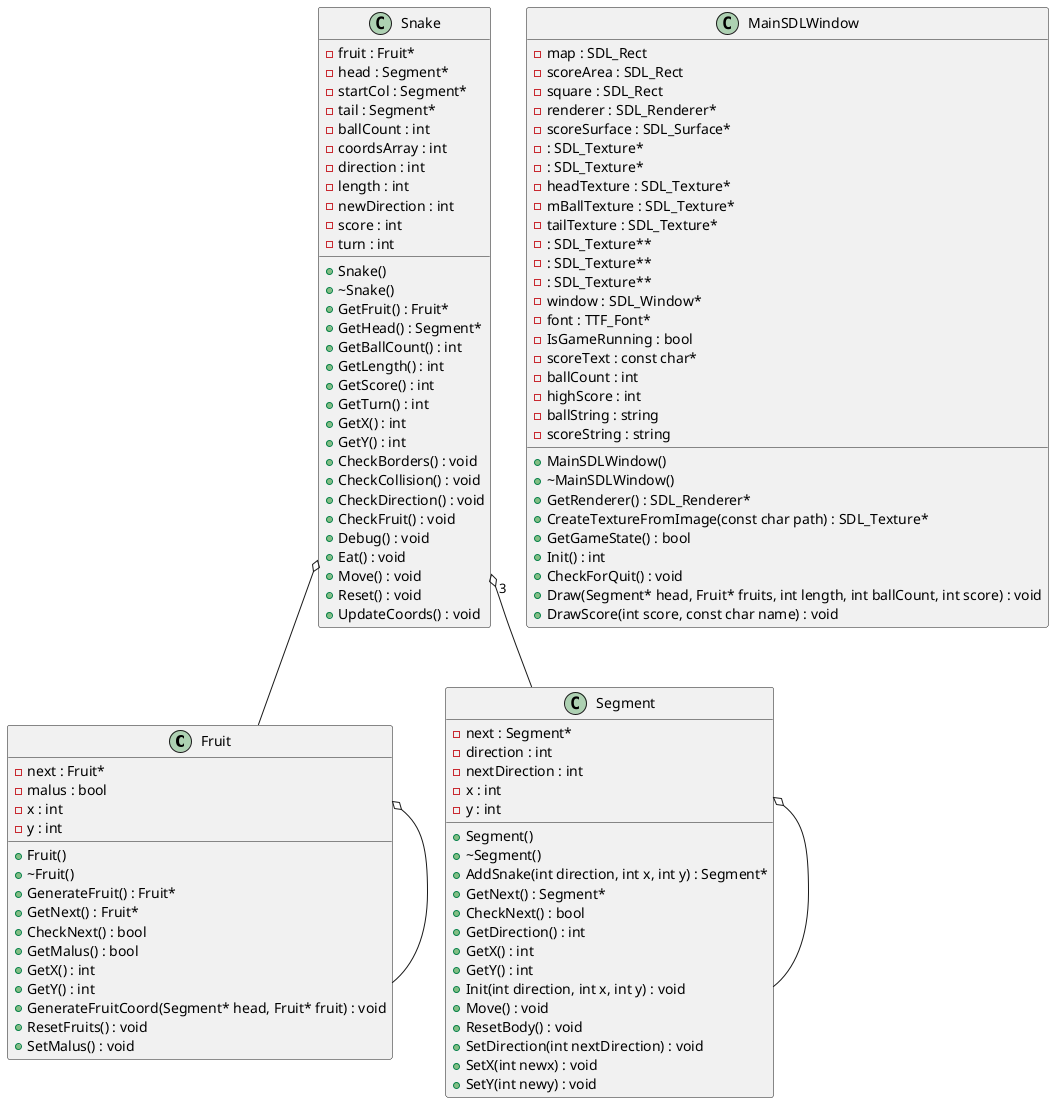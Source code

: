 @startuml





/' Objects '/

class Fruit {
	+Fruit()
	+~Fruit()
	+GenerateFruit() : Fruit*
	+GetNext() : Fruit*
	-next : Fruit*
	+CheckNext() : bool
	+GetMalus() : bool
	-malus : bool
	+GetX() : int
	+GetY() : int
	-x : int
	-y : int
	+GenerateFruitCoord(Segment* head, Fruit* fruit) : void
	+ResetFruits() : void
	+SetMalus() : void
}


class MainSDLWindow {
	+MainSDLWindow()
	+~MainSDLWindow()
	-map : SDL_Rect
	-scoreArea : SDL_Rect
	-square : SDL_Rect
	+GetRenderer() : SDL_Renderer*
	-renderer : SDL_Renderer*
	-scoreSurface : SDL_Surface*
	- : SDL_Texture*
	- : SDL_Texture*
	+CreateTextureFromImage(const char path) : SDL_Texture*
	-headTexture : SDL_Texture*
	-mBallTexture : SDL_Texture*
	-tailTexture : SDL_Texture*
	- : SDL_Texture**
	- : SDL_Texture**
	- : SDL_Texture**
	-window : SDL_Window*
	-font : TTF_Font*
	+GetGameState() : bool
	-IsGameRunning : bool
	-scoreText : const char*
	+Init() : int
	-ballCount : int
	-highScore : int
	-ballString : string
	-scoreString : string
	+CheckForQuit() : void
	+Draw(Segment* head, Fruit* fruits, int length, int ballCount, int score) : void
	+DrawScore(int score, const char name) : void
}


class Segment {
	+Segment()
	+~Segment()
	+AddSnake(int direction, int x, int y) : Segment*
	+GetNext() : Segment*
	-next : Segment*
	+CheckNext() : bool
	+GetDirection() : int
	+GetX() : int
	+GetY() : int
	-direction : int
	-nextDirection : int
	-x : int
	-y : int
	+Init(int direction, int x, int y) : void
	+Move() : void
	+ResetBody() : void
	+SetDirection(int nextDirection) : void
	+SetX(int newx) : void
	+SetY(int newy) : void
}


class Snake {
	+Snake()
	+~Snake()
	+GetFruit() : Fruit*
	-fruit : Fruit*
	+GetHead() : Segment*
	-head : Segment*
	-startCol : Segment*
	-tail : Segment*
	+GetBallCount() : int
	+GetLength() : int
	+GetScore() : int
	+GetTurn() : int
	+GetX() : int
	+GetY() : int
	-ballCount : int
	-coordsArray : int
	-direction : int
	-length : int
	-newDirection : int
	-score : int
	-turn : int
	+CheckBorders() : void
	+CheckCollision() : void
	+CheckDirection() : void
	+CheckFruit() : void
	+Debug() : void
	+Eat() : void
	+Move() : void
	+Reset() : void
	+UpdateCoords() : void
}





/' Inheritance relationships '/




/' Aggregation relationships '/

.Fruit o-- .Fruit


.Segment o-- .Segment


.Snake o-- .Fruit


.Snake "3" o-- .Segment






/' Nested objects '/



@enduml

